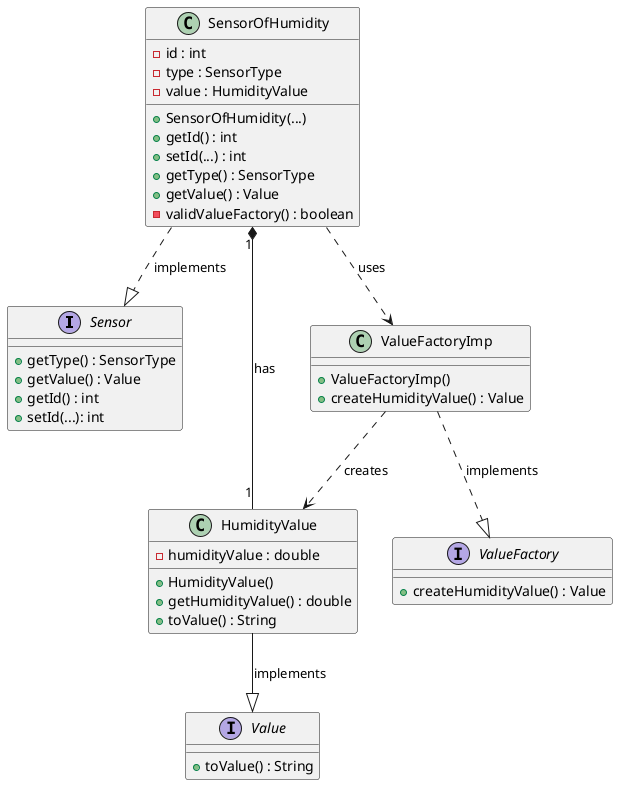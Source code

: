 @startuml
interface Sensor {
    + getType() : SensorType
    + getValue() : Value
    + getId() : int
    + setId(...): int
}

class SensorOfHumidity {
    - id : int
    - type : SensorType
    - value : HumidityValue

   + SensorOfHumidity(...)
   + getId() : int
   + setId(...) : int
   + getType() : SensorType
   + getValue() : Value
   - validValueFactory() : boolean
}

class HumidityValue {
   - humidityValue : double

   + HumidityValue()
   + getHumidityValue() : double
   + toValue() : String
}

interface Value {
   + toValue() : String
}

interface ValueFactory {
   + createHumidityValue() : Value
}

class ValueFactoryImp {
    + ValueFactoryImp()
    + createHumidityValue() : Value
}

SensorOfHumidity ..|> Sensor : implements
SensorOfHumidity"1" *-- "1" HumidityValue : has
HumidityValue --|> Value : implements
ValueFactoryImp ..|> ValueFactory : implements
ValueFactoryImp ..> HumidityValue : creates
SensorOfHumidity ..> ValueFactoryImp : uses

@enduml
